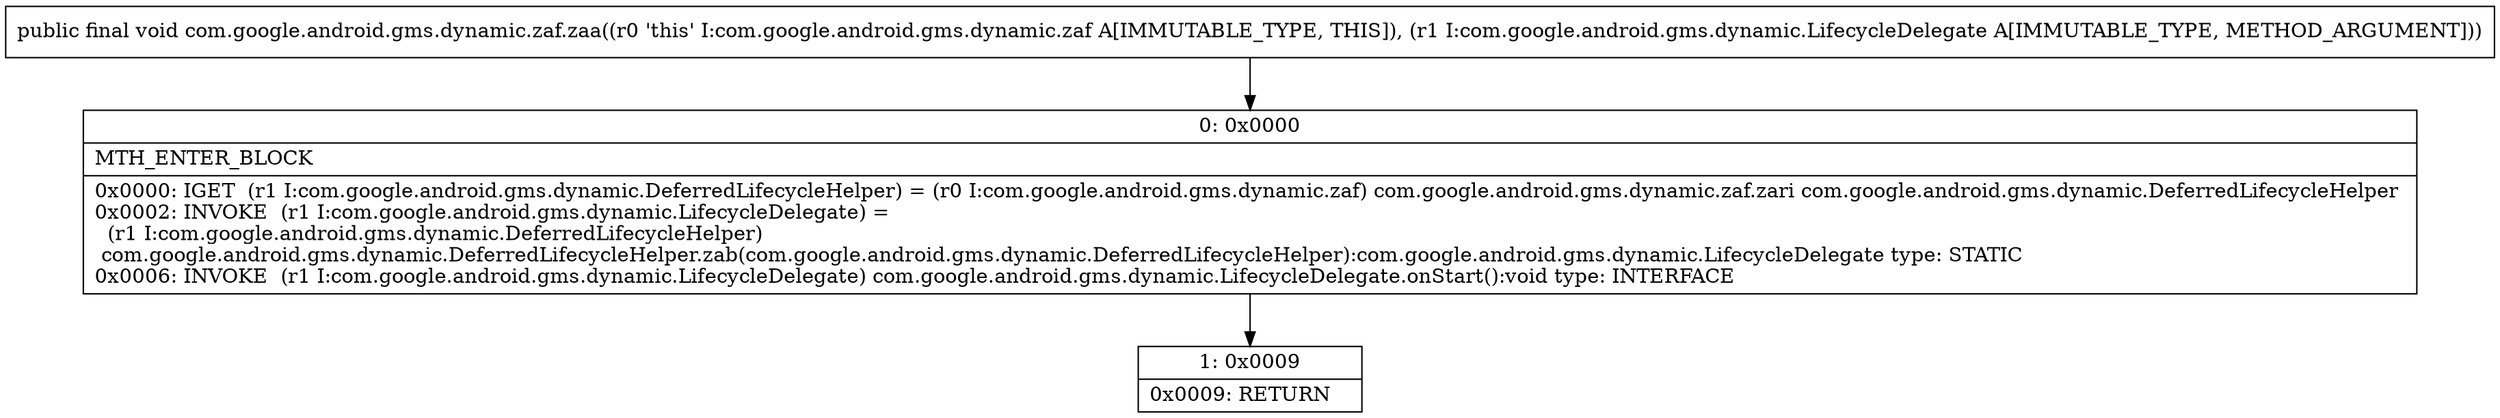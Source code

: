 digraph "CFG forcom.google.android.gms.dynamic.zaf.zaa(Lcom\/google\/android\/gms\/dynamic\/LifecycleDelegate;)V" {
Node_0 [shape=record,label="{0\:\ 0x0000|MTH_ENTER_BLOCK\l|0x0000: IGET  (r1 I:com.google.android.gms.dynamic.DeferredLifecycleHelper) = (r0 I:com.google.android.gms.dynamic.zaf) com.google.android.gms.dynamic.zaf.zari com.google.android.gms.dynamic.DeferredLifecycleHelper \l0x0002: INVOKE  (r1 I:com.google.android.gms.dynamic.LifecycleDelegate) = \l  (r1 I:com.google.android.gms.dynamic.DeferredLifecycleHelper)\l com.google.android.gms.dynamic.DeferredLifecycleHelper.zab(com.google.android.gms.dynamic.DeferredLifecycleHelper):com.google.android.gms.dynamic.LifecycleDelegate type: STATIC \l0x0006: INVOKE  (r1 I:com.google.android.gms.dynamic.LifecycleDelegate) com.google.android.gms.dynamic.LifecycleDelegate.onStart():void type: INTERFACE \l}"];
Node_1 [shape=record,label="{1\:\ 0x0009|0x0009: RETURN   \l}"];
MethodNode[shape=record,label="{public final void com.google.android.gms.dynamic.zaf.zaa((r0 'this' I:com.google.android.gms.dynamic.zaf A[IMMUTABLE_TYPE, THIS]), (r1 I:com.google.android.gms.dynamic.LifecycleDelegate A[IMMUTABLE_TYPE, METHOD_ARGUMENT])) }"];
MethodNode -> Node_0;
Node_0 -> Node_1;
}

